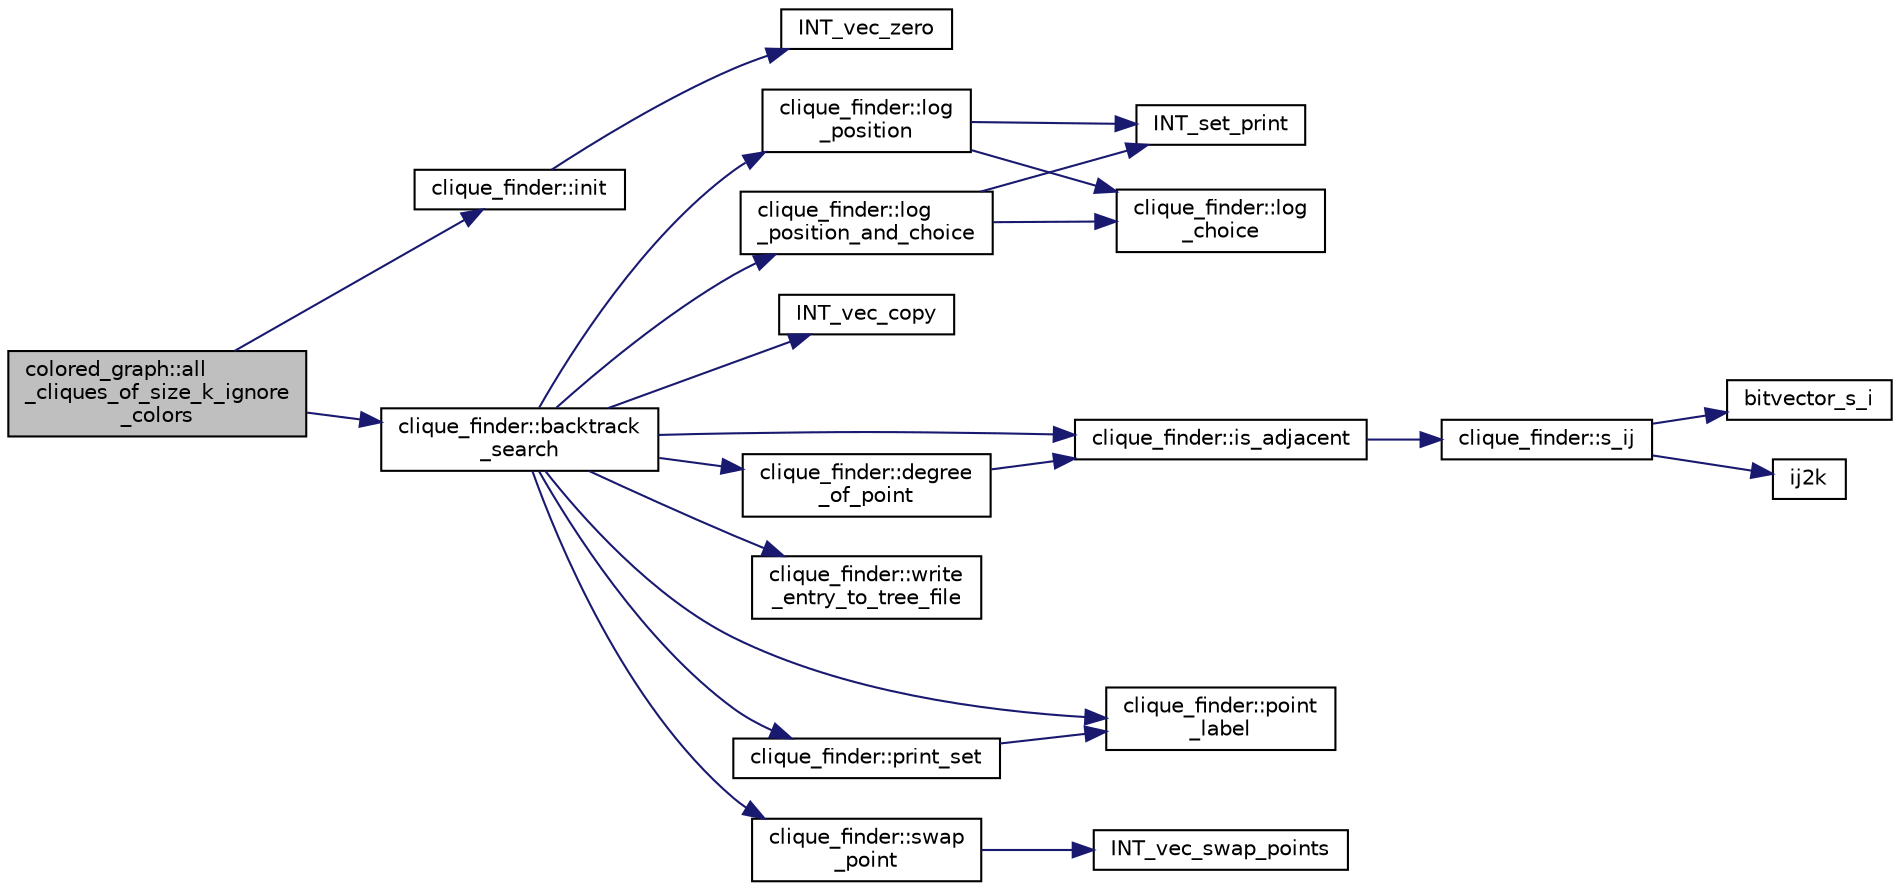 digraph "colored_graph::all_cliques_of_size_k_ignore_colors"
{
  edge [fontname="Helvetica",fontsize="10",labelfontname="Helvetica",labelfontsize="10"];
  node [fontname="Helvetica",fontsize="10",shape=record];
  rankdir="LR";
  Node15 [label="colored_graph::all\l_cliques_of_size_k_ignore\l_colors",height=0.2,width=0.4,color="black", fillcolor="grey75", style="filled", fontcolor="black"];
  Node15 -> Node16 [color="midnightblue",fontsize="10",style="solid",fontname="Helvetica"];
  Node16 [label="clique_finder::init",height=0.2,width=0.4,color="black", fillcolor="white", style="filled",URL="$dc/d82/classclique__finder.html#a08cf3fd0ec4186cc3d108928a9a27161"];
  Node16 -> Node17 [color="midnightblue",fontsize="10",style="solid",fontname="Helvetica"];
  Node17 [label="INT_vec_zero",height=0.2,width=0.4,color="black", fillcolor="white", style="filled",URL="$df/dbf/sajeeb_8_c.html#aa8c9c7977203577026080f546fe4980f"];
  Node15 -> Node18 [color="midnightblue",fontsize="10",style="solid",fontname="Helvetica"];
  Node18 [label="clique_finder::backtrack\l_search",height=0.2,width=0.4,color="black", fillcolor="white", style="filled",URL="$dc/d82/classclique__finder.html#a94ab299b0915409a3bc1084186393e0a"];
  Node18 -> Node19 [color="midnightblue",fontsize="10",style="solid",fontname="Helvetica"];
  Node19 [label="clique_finder::log\l_position",height=0.2,width=0.4,color="black", fillcolor="white", style="filled",URL="$dc/d82/classclique__finder.html#a6824d3ea2049ef742dccfec9733ed1ec"];
  Node19 -> Node20 [color="midnightblue",fontsize="10",style="solid",fontname="Helvetica"];
  Node20 [label="clique_finder::log\l_choice",height=0.2,width=0.4,color="black", fillcolor="white", style="filled",URL="$dc/d82/classclique__finder.html#a56075f72456d19c09a041f8c1c1b9927"];
  Node19 -> Node21 [color="midnightblue",fontsize="10",style="solid",fontname="Helvetica"];
  Node21 [label="INT_set_print",height=0.2,width=0.4,color="black", fillcolor="white", style="filled",URL="$df/dbf/sajeeb_8_c.html#a97614645ec11df30e0e896367f91ffd9"];
  Node18 -> Node22 [color="midnightblue",fontsize="10",style="solid",fontname="Helvetica"];
  Node22 [label="clique_finder::write\l_entry_to_tree_file",height=0.2,width=0.4,color="black", fillcolor="white", style="filled",URL="$dc/d82/classclique__finder.html#ad903a4dbd2188ead349dafd8fa0ef677"];
  Node18 -> Node23 [color="midnightblue",fontsize="10",style="solid",fontname="Helvetica"];
  Node23 [label="clique_finder::swap\l_point",height=0.2,width=0.4,color="black", fillcolor="white", style="filled",URL="$dc/d82/classclique__finder.html#a633ef9cbc0d127bb38ac2fff74afdf91"];
  Node23 -> Node24 [color="midnightblue",fontsize="10",style="solid",fontname="Helvetica"];
  Node24 [label="INT_vec_swap_points",height=0.2,width=0.4,color="black", fillcolor="white", style="filled",URL="$df/dbf/sajeeb_8_c.html#ab7fe4718a7a2f2c8ceb6ce44e4d6ac4e"];
  Node18 -> Node25 [color="midnightblue",fontsize="10",style="solid",fontname="Helvetica"];
  Node25 [label="clique_finder::is_adjacent",height=0.2,width=0.4,color="black", fillcolor="white", style="filled",URL="$dc/d82/classclique__finder.html#aa7d5513917099f0382cca14b9848360f"];
  Node25 -> Node26 [color="midnightblue",fontsize="10",style="solid",fontname="Helvetica"];
  Node26 [label="clique_finder::s_ij",height=0.2,width=0.4,color="black", fillcolor="white", style="filled",URL="$dc/d82/classclique__finder.html#acf6a483e2606040f80042b9de80e4b7b"];
  Node26 -> Node27 [color="midnightblue",fontsize="10",style="solid",fontname="Helvetica"];
  Node27 [label="bitvector_s_i",height=0.2,width=0.4,color="black", fillcolor="white", style="filled",URL="$df/dbf/sajeeb_8_c.html#ac0135a3681a44df3fe7af1545676fbe2"];
  Node26 -> Node28 [color="midnightblue",fontsize="10",style="solid",fontname="Helvetica"];
  Node28 [label="ij2k",height=0.2,width=0.4,color="black", fillcolor="white", style="filled",URL="$df/dbf/sajeeb_8_c.html#a68a0fe85ad4b80a9220cb33f9c4c0042"];
  Node18 -> Node29 [color="midnightblue",fontsize="10",style="solid",fontname="Helvetica"];
  Node29 [label="clique_finder::degree\l_of_point",height=0.2,width=0.4,color="black", fillcolor="white", style="filled",URL="$dc/d82/classclique__finder.html#ad3f084a4d6dfad8cd283f57933d6490d"];
  Node29 -> Node25 [color="midnightblue",fontsize="10",style="solid",fontname="Helvetica"];
  Node18 -> Node30 [color="midnightblue",fontsize="10",style="solid",fontname="Helvetica"];
  Node30 [label="clique_finder::point\l_label",height=0.2,width=0.4,color="black", fillcolor="white", style="filled",URL="$dc/d82/classclique__finder.html#aa700ea6605ea944583078acfc7ed63df"];
  Node18 -> Node31 [color="midnightblue",fontsize="10",style="solid",fontname="Helvetica"];
  Node31 [label="INT_vec_copy",height=0.2,width=0.4,color="black", fillcolor="white", style="filled",URL="$df/dbf/sajeeb_8_c.html#ac2d875e27e009af6ec04d17254d11075"];
  Node18 -> Node32 [color="midnightblue",fontsize="10",style="solid",fontname="Helvetica"];
  Node32 [label="clique_finder::log\l_position_and_choice",height=0.2,width=0.4,color="black", fillcolor="white", style="filled",URL="$dc/d82/classclique__finder.html#aa4b011fdcab17998ca2fdd181a8f760f"];
  Node32 -> Node20 [color="midnightblue",fontsize="10",style="solid",fontname="Helvetica"];
  Node32 -> Node21 [color="midnightblue",fontsize="10",style="solid",fontname="Helvetica"];
  Node18 -> Node33 [color="midnightblue",fontsize="10",style="solid",fontname="Helvetica"];
  Node33 [label="clique_finder::print_set",height=0.2,width=0.4,color="black", fillcolor="white", style="filled",URL="$dc/d82/classclique__finder.html#a850b257f0043aea4067ff9afbd554194"];
  Node33 -> Node30 [color="midnightblue",fontsize="10",style="solid",fontname="Helvetica"];
}

